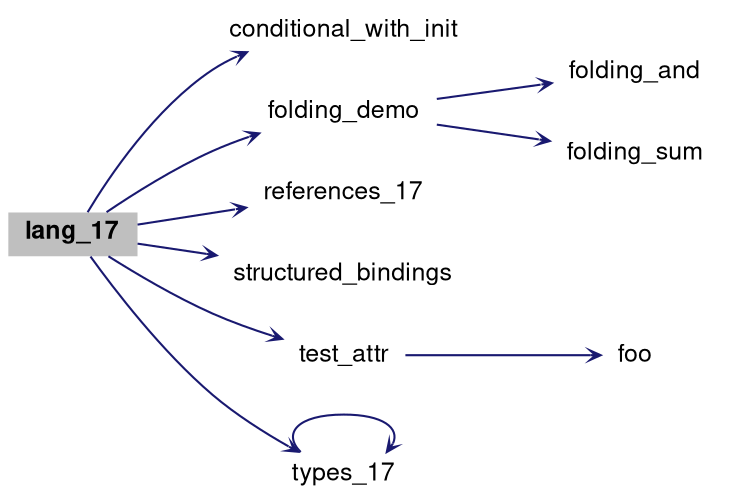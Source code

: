 digraph "lang_17"
{
 // LATEX_PDF_SIZE
  bgcolor="transparent";
  edge [fontname="Helvetica,Arial,sans-serif",fontsize=15,labelfontsize=15 arrowhead=open arrowtail=open arrowsize=0.5];
  node [fontname="Helvetica,Arial,sans-serif",fontsize=15,fontsize=12 shape=plaintext];
  rankdir="LR";
  Node1 [label=<<b>lang_17</b>>,height=0.2,width=0.4,color="black", fillcolor="grey75", style="filled", fontcolor="black",tooltip="language"];
  Node1 -> Node2 [color="midnightblue",style="solid"];
  Node2 [label="conditional_with_init",height=0.2,width=0.4,color="black",URL="$group__lang17.html#gaf0da28619ff28ebe68320c987137d214",tooltip=" "];
  Node1 -> Node3 [color="midnightblue",style="solid"];
  Node3 [label="folding_demo",height=0.2,width=0.4,color="black",URL="$group__folding.html#ga24fef2e3a7adf434ab68772454c869d4",tooltip=" "];
  Node3 -> Node4 [color="midnightblue",style="solid"];
  Node4 [label="folding_and",height=0.2,width=0.4,color="black",URL="$group__folding.html#ga8bac0f4d13844b654a90512a2fed713c",tooltip=" "];
  Node3 -> Node5 [color="midnightblue",style="solid"];
  Node5 [label="folding_sum",height=0.2,width=0.4,color="black",URL="$group__folding.html#ga9b51138a3ead047d2bd4c2076d494687",tooltip=" "];
  Node1 -> Node6 [color="midnightblue",style="solid"];
  Node6 [label="references_17",height=0.2,width=0.4,color="black",URL="$group__lang17.html#ga48cd9a2d84b26f672344c61dbc566073",tooltip=" "];
  Node1 -> Node7 [color="midnightblue",style="solid"];
  Node7 [label="structured_bindings",height=0.2,width=0.4,color="black",URL="$group__sb.html#gaebfb65cd7aee50939e09908e5185a5cf",tooltip=" "];
  Node1 -> Node8 [color="midnightblue",style="solid"];
  Node8 [label="test_attr",height=0.2,width=0.4,color="black",URL="$group__attr.html#ga3f48aea4a68337f783ea488f5c8f0e6a",tooltip=" "];
  Node8 -> Node9 [color="midnightblue",style="solid"];
  Node9 [label="foo",height=0.2,width=0.4,color="black",URL="$group__attr.html#ga14bcd2d544b22300bba3863251393e0f",tooltip=" "];
  Node1 -> Node10 [color="midnightblue",style="solid"];
  Node10 [label="types_17",height=0.2,width=0.4,color="black",URL="$group__lang17.html#gaf33143c73fe6d2c858b64736f7e8fdc0",tooltip=" "];
  Node10 -> Node10 [color="midnightblue",style="solid"];
}
